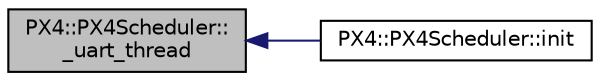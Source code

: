 digraph "PX4::PX4Scheduler::_uart_thread"
{
 // INTERACTIVE_SVG=YES
  edge [fontname="Helvetica",fontsize="10",labelfontname="Helvetica",labelfontsize="10"];
  node [fontname="Helvetica",fontsize="10",shape=record];
  rankdir="LR";
  Node1 [label="PX4::PX4Scheduler::\l_uart_thread",height=0.2,width=0.4,color="black", fillcolor="grey75", style="filled" fontcolor="black"];
  Node1 -> Node2 [dir="back",color="midnightblue",fontsize="10",style="solid",fontname="Helvetica"];
  Node2 [label="PX4::PX4Scheduler::init",height=0.2,width=0.4,color="black", fillcolor="white", style="filled",URL="$classPX4_1_1PX4Scheduler.html#a70101dca3d9a883649957ae8f5584ac1"];
}
